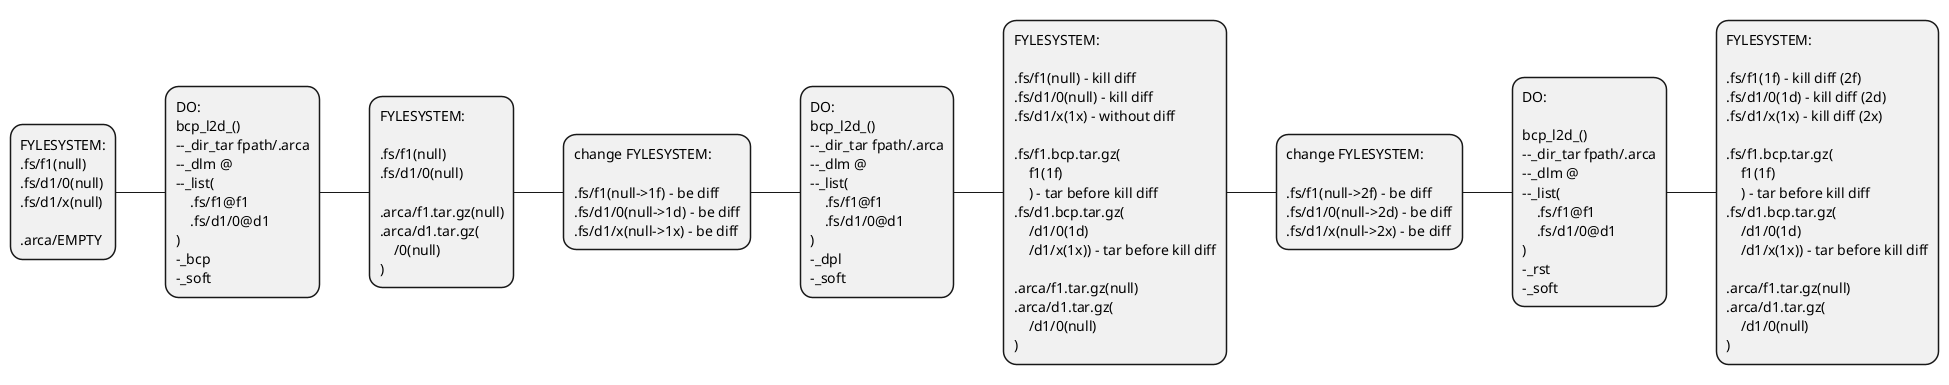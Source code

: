 @startmindmap
*:FYLESYSTEM:
.fs/f1(null)
.fs/d1/0(null)
.fs/d1/x(null)

.arca/EMPTY;
**:DO:
bcp_l2d_()
--_dir_tar fpath/.arca
--_dlm @
--_list(
    .fs/f1@f1
    .fs/d1/0@d1
)
-_bcp
-_soft;
***:FYLESYSTEM:

.fs/f1(null)
.fs/d1/0(null)

.arca/f1.tar.gz(null)
.arca/d1.tar.gz(
    /0(null)
);
****:change FYLESYSTEM:

.fs/f1(null->1f) - be diff
.fs/d1/0(null->1d) - be diff
.fs/d1/x(null->1x) - be diff;
*****:DO:
bcp_l2d_()
--_dir_tar fpath/.arca
--_dlm @
--_list(
    .fs/f1@f1
    .fs/d1/0@d1
)
-_dpl
-_soft;
******:FYLESYSTEM:

.fs/f1(null) - kill diff
.fs/d1/0(null) - kill diff
.fs/d1/x(1x) - without diff

.fs/f1.bcp.tar.gz(
    f1(1f)
    ) - tar before kill diff
.fs/d1.bcp.tar.gz(
    /d1/0(1d)
    /d1/x(1x)) - tar before kill diff

.arca/f1.tar.gz(null)
.arca/d1.tar.gz(
    /d1/0(null)
);
*******:change FYLESYSTEM:

.fs/f1(null->2f) - be diff
.fs/d1/0(null->2d) - be diff
.fs/d1/x(null->2x) - be diff;
********:DO:

bcp_l2d_()
--_dir_tar fpath/.arca
--_dlm @
--_list(
    .fs/f1@f1
    .fs/d1/0@d1
)
-_rst
-_soft;
*********:FYLESYSTEM:

.fs/f1(1f) - kill diff (2f)
.fs/d1/0(1d) - kill diff (2d)
.fs/d1/x(1x) - kill diff (2x) 

.fs/f1.bcp.tar.gz(
    f1(1f)
    ) - tar before kill diff
.fs/d1.bcp.tar.gz(
    /d1/0(1d)
    /d1/x(1x)) - tar before kill diff

.arca/f1.tar.gz(null)
.arca/d1.tar.gz(
    /d1/0(null)
);

@endmindmap